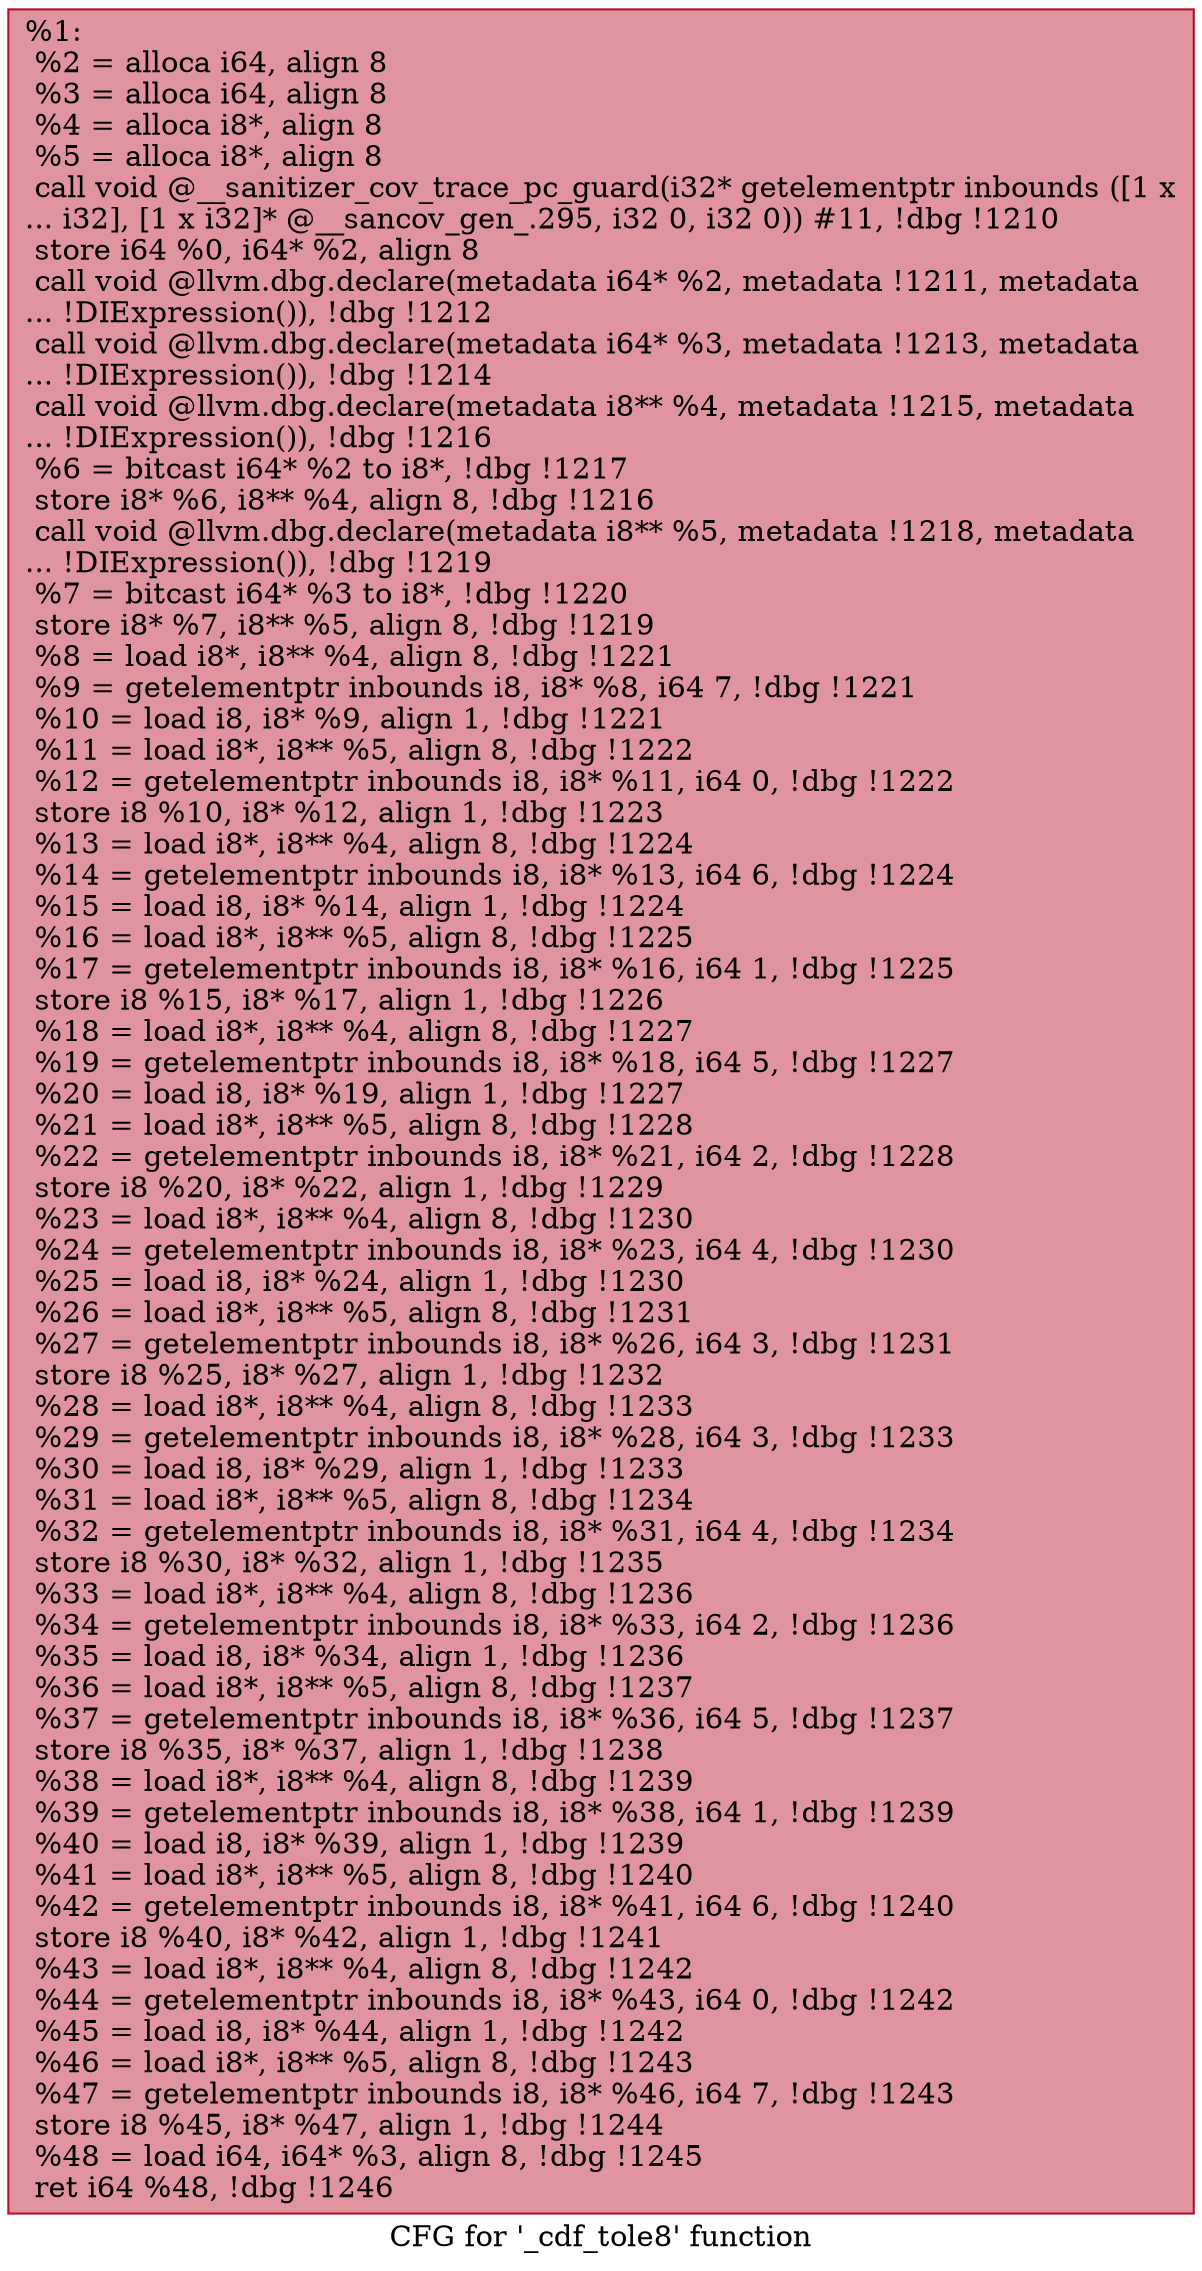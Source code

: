 digraph "CFG for '_cdf_tole8' function" {
	label="CFG for '_cdf_tole8' function";

	Node0x555555ee84f0 [shape=record,color="#b70d28ff", style=filled, fillcolor="#b70d2870",label="{%1:\l  %2 = alloca i64, align 8\l  %3 = alloca i64, align 8\l  %4 = alloca i8*, align 8\l  %5 = alloca i8*, align 8\l  call void @__sanitizer_cov_trace_pc_guard(i32* getelementptr inbounds ([1 x\l... i32], [1 x i32]* @__sancov_gen_.295, i32 0, i32 0)) #11, !dbg !1210\l  store i64 %0, i64* %2, align 8\l  call void @llvm.dbg.declare(metadata i64* %2, metadata !1211, metadata\l... !DIExpression()), !dbg !1212\l  call void @llvm.dbg.declare(metadata i64* %3, metadata !1213, metadata\l... !DIExpression()), !dbg !1214\l  call void @llvm.dbg.declare(metadata i8** %4, metadata !1215, metadata\l... !DIExpression()), !dbg !1216\l  %6 = bitcast i64* %2 to i8*, !dbg !1217\l  store i8* %6, i8** %4, align 8, !dbg !1216\l  call void @llvm.dbg.declare(metadata i8** %5, metadata !1218, metadata\l... !DIExpression()), !dbg !1219\l  %7 = bitcast i64* %3 to i8*, !dbg !1220\l  store i8* %7, i8** %5, align 8, !dbg !1219\l  %8 = load i8*, i8** %4, align 8, !dbg !1221\l  %9 = getelementptr inbounds i8, i8* %8, i64 7, !dbg !1221\l  %10 = load i8, i8* %9, align 1, !dbg !1221\l  %11 = load i8*, i8** %5, align 8, !dbg !1222\l  %12 = getelementptr inbounds i8, i8* %11, i64 0, !dbg !1222\l  store i8 %10, i8* %12, align 1, !dbg !1223\l  %13 = load i8*, i8** %4, align 8, !dbg !1224\l  %14 = getelementptr inbounds i8, i8* %13, i64 6, !dbg !1224\l  %15 = load i8, i8* %14, align 1, !dbg !1224\l  %16 = load i8*, i8** %5, align 8, !dbg !1225\l  %17 = getelementptr inbounds i8, i8* %16, i64 1, !dbg !1225\l  store i8 %15, i8* %17, align 1, !dbg !1226\l  %18 = load i8*, i8** %4, align 8, !dbg !1227\l  %19 = getelementptr inbounds i8, i8* %18, i64 5, !dbg !1227\l  %20 = load i8, i8* %19, align 1, !dbg !1227\l  %21 = load i8*, i8** %5, align 8, !dbg !1228\l  %22 = getelementptr inbounds i8, i8* %21, i64 2, !dbg !1228\l  store i8 %20, i8* %22, align 1, !dbg !1229\l  %23 = load i8*, i8** %4, align 8, !dbg !1230\l  %24 = getelementptr inbounds i8, i8* %23, i64 4, !dbg !1230\l  %25 = load i8, i8* %24, align 1, !dbg !1230\l  %26 = load i8*, i8** %5, align 8, !dbg !1231\l  %27 = getelementptr inbounds i8, i8* %26, i64 3, !dbg !1231\l  store i8 %25, i8* %27, align 1, !dbg !1232\l  %28 = load i8*, i8** %4, align 8, !dbg !1233\l  %29 = getelementptr inbounds i8, i8* %28, i64 3, !dbg !1233\l  %30 = load i8, i8* %29, align 1, !dbg !1233\l  %31 = load i8*, i8** %5, align 8, !dbg !1234\l  %32 = getelementptr inbounds i8, i8* %31, i64 4, !dbg !1234\l  store i8 %30, i8* %32, align 1, !dbg !1235\l  %33 = load i8*, i8** %4, align 8, !dbg !1236\l  %34 = getelementptr inbounds i8, i8* %33, i64 2, !dbg !1236\l  %35 = load i8, i8* %34, align 1, !dbg !1236\l  %36 = load i8*, i8** %5, align 8, !dbg !1237\l  %37 = getelementptr inbounds i8, i8* %36, i64 5, !dbg !1237\l  store i8 %35, i8* %37, align 1, !dbg !1238\l  %38 = load i8*, i8** %4, align 8, !dbg !1239\l  %39 = getelementptr inbounds i8, i8* %38, i64 1, !dbg !1239\l  %40 = load i8, i8* %39, align 1, !dbg !1239\l  %41 = load i8*, i8** %5, align 8, !dbg !1240\l  %42 = getelementptr inbounds i8, i8* %41, i64 6, !dbg !1240\l  store i8 %40, i8* %42, align 1, !dbg !1241\l  %43 = load i8*, i8** %4, align 8, !dbg !1242\l  %44 = getelementptr inbounds i8, i8* %43, i64 0, !dbg !1242\l  %45 = load i8, i8* %44, align 1, !dbg !1242\l  %46 = load i8*, i8** %5, align 8, !dbg !1243\l  %47 = getelementptr inbounds i8, i8* %46, i64 7, !dbg !1243\l  store i8 %45, i8* %47, align 1, !dbg !1244\l  %48 = load i64, i64* %3, align 8, !dbg !1245\l  ret i64 %48, !dbg !1246\l}"];
}
